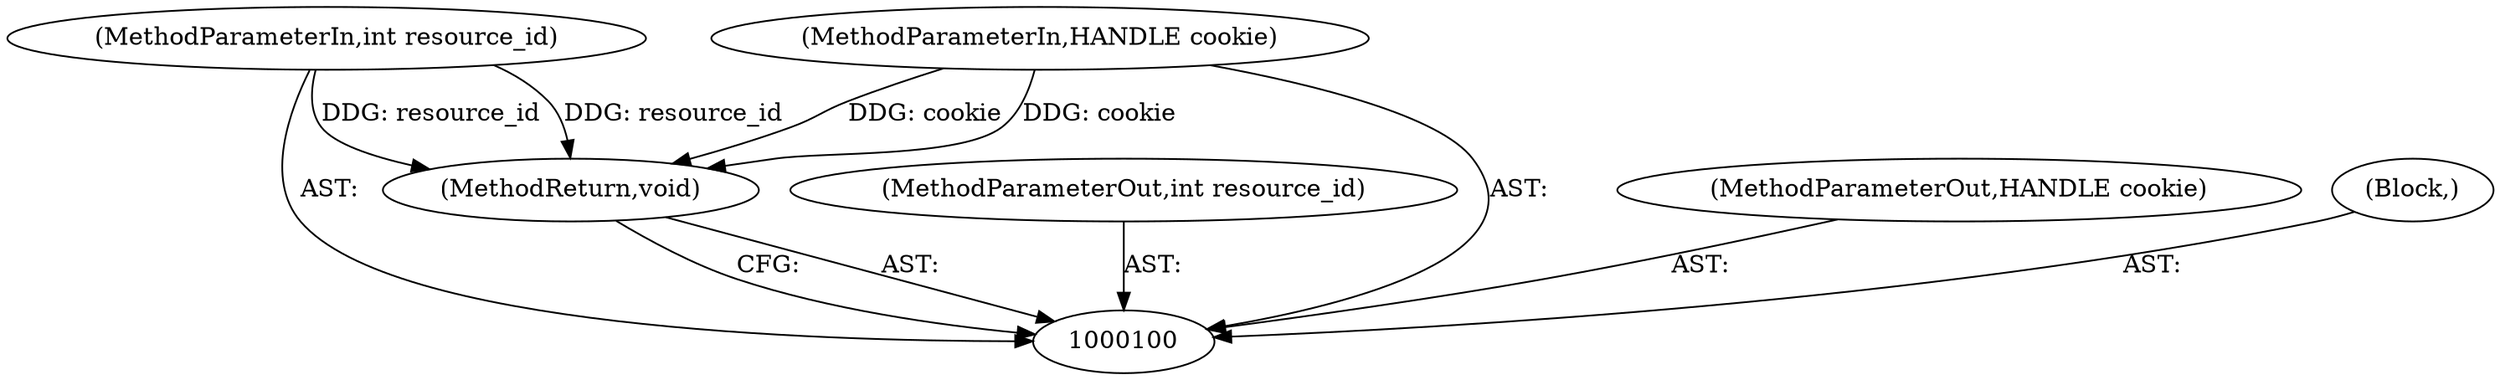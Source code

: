 digraph "0_Chrome_ea3d1d84be3d6f97bf50e76511c9e26af6895533_8" {
"1000104" [label="(MethodReturn,void)"];
"1000101" [label="(MethodParameterIn,int resource_id)"];
"1000109" [label="(MethodParameterOut,int resource_id)"];
"1000102" [label="(MethodParameterIn,HANDLE cookie)"];
"1000110" [label="(MethodParameterOut,HANDLE cookie)"];
"1000103" [label="(Block,)"];
"1000104" -> "1000100"  [label="AST: "];
"1000104" -> "1000100"  [label="CFG: "];
"1000102" -> "1000104"  [label="DDG: cookie"];
"1000101" -> "1000104"  [label="DDG: resource_id"];
"1000101" -> "1000100"  [label="AST: "];
"1000101" -> "1000104"  [label="DDG: resource_id"];
"1000109" -> "1000100"  [label="AST: "];
"1000102" -> "1000100"  [label="AST: "];
"1000102" -> "1000104"  [label="DDG: cookie"];
"1000110" -> "1000100"  [label="AST: "];
"1000103" -> "1000100"  [label="AST: "];
}
